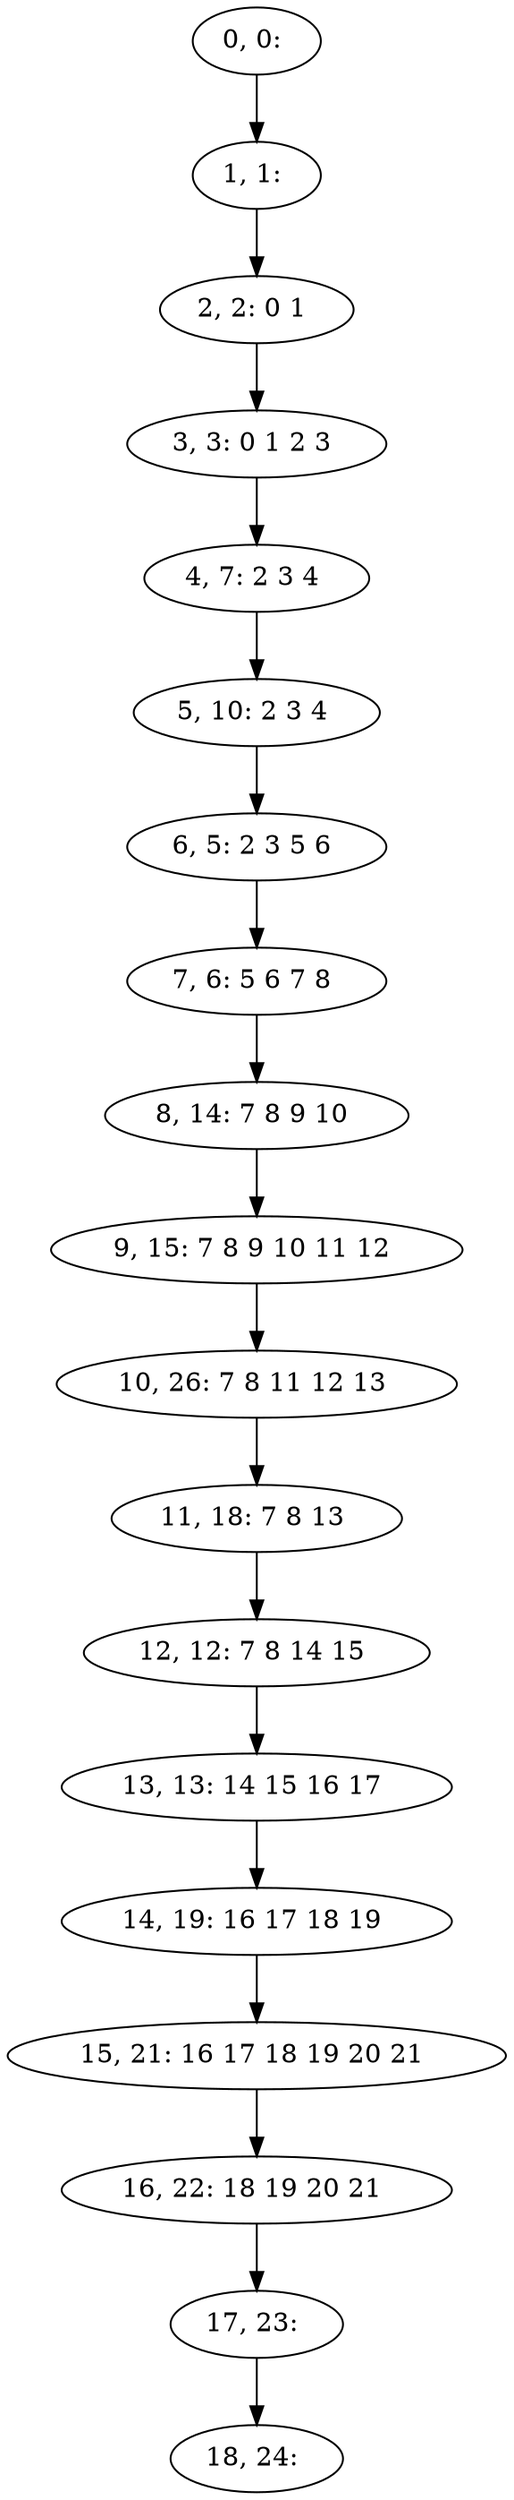 digraph G {
0[label="0, 0: "];
1[label="1, 1: "];
2[label="2, 2: 0 1 "];
3[label="3, 3: 0 1 2 3 "];
4[label="4, 7: 2 3 4 "];
5[label="5, 10: 2 3 4 "];
6[label="6, 5: 2 3 5 6 "];
7[label="7, 6: 5 6 7 8 "];
8[label="8, 14: 7 8 9 10 "];
9[label="9, 15: 7 8 9 10 11 12 "];
10[label="10, 26: 7 8 11 12 13 "];
11[label="11, 18: 7 8 13 "];
12[label="12, 12: 7 8 14 15 "];
13[label="13, 13: 14 15 16 17 "];
14[label="14, 19: 16 17 18 19 "];
15[label="15, 21: 16 17 18 19 20 21 "];
16[label="16, 22: 18 19 20 21 "];
17[label="17, 23: "];
18[label="18, 24: "];
0->1 ;
1->2 ;
2->3 ;
3->4 ;
4->5 ;
5->6 ;
6->7 ;
7->8 ;
8->9 ;
9->10 ;
10->11 ;
11->12 ;
12->13 ;
13->14 ;
14->15 ;
15->16 ;
16->17 ;
17->18 ;
}
